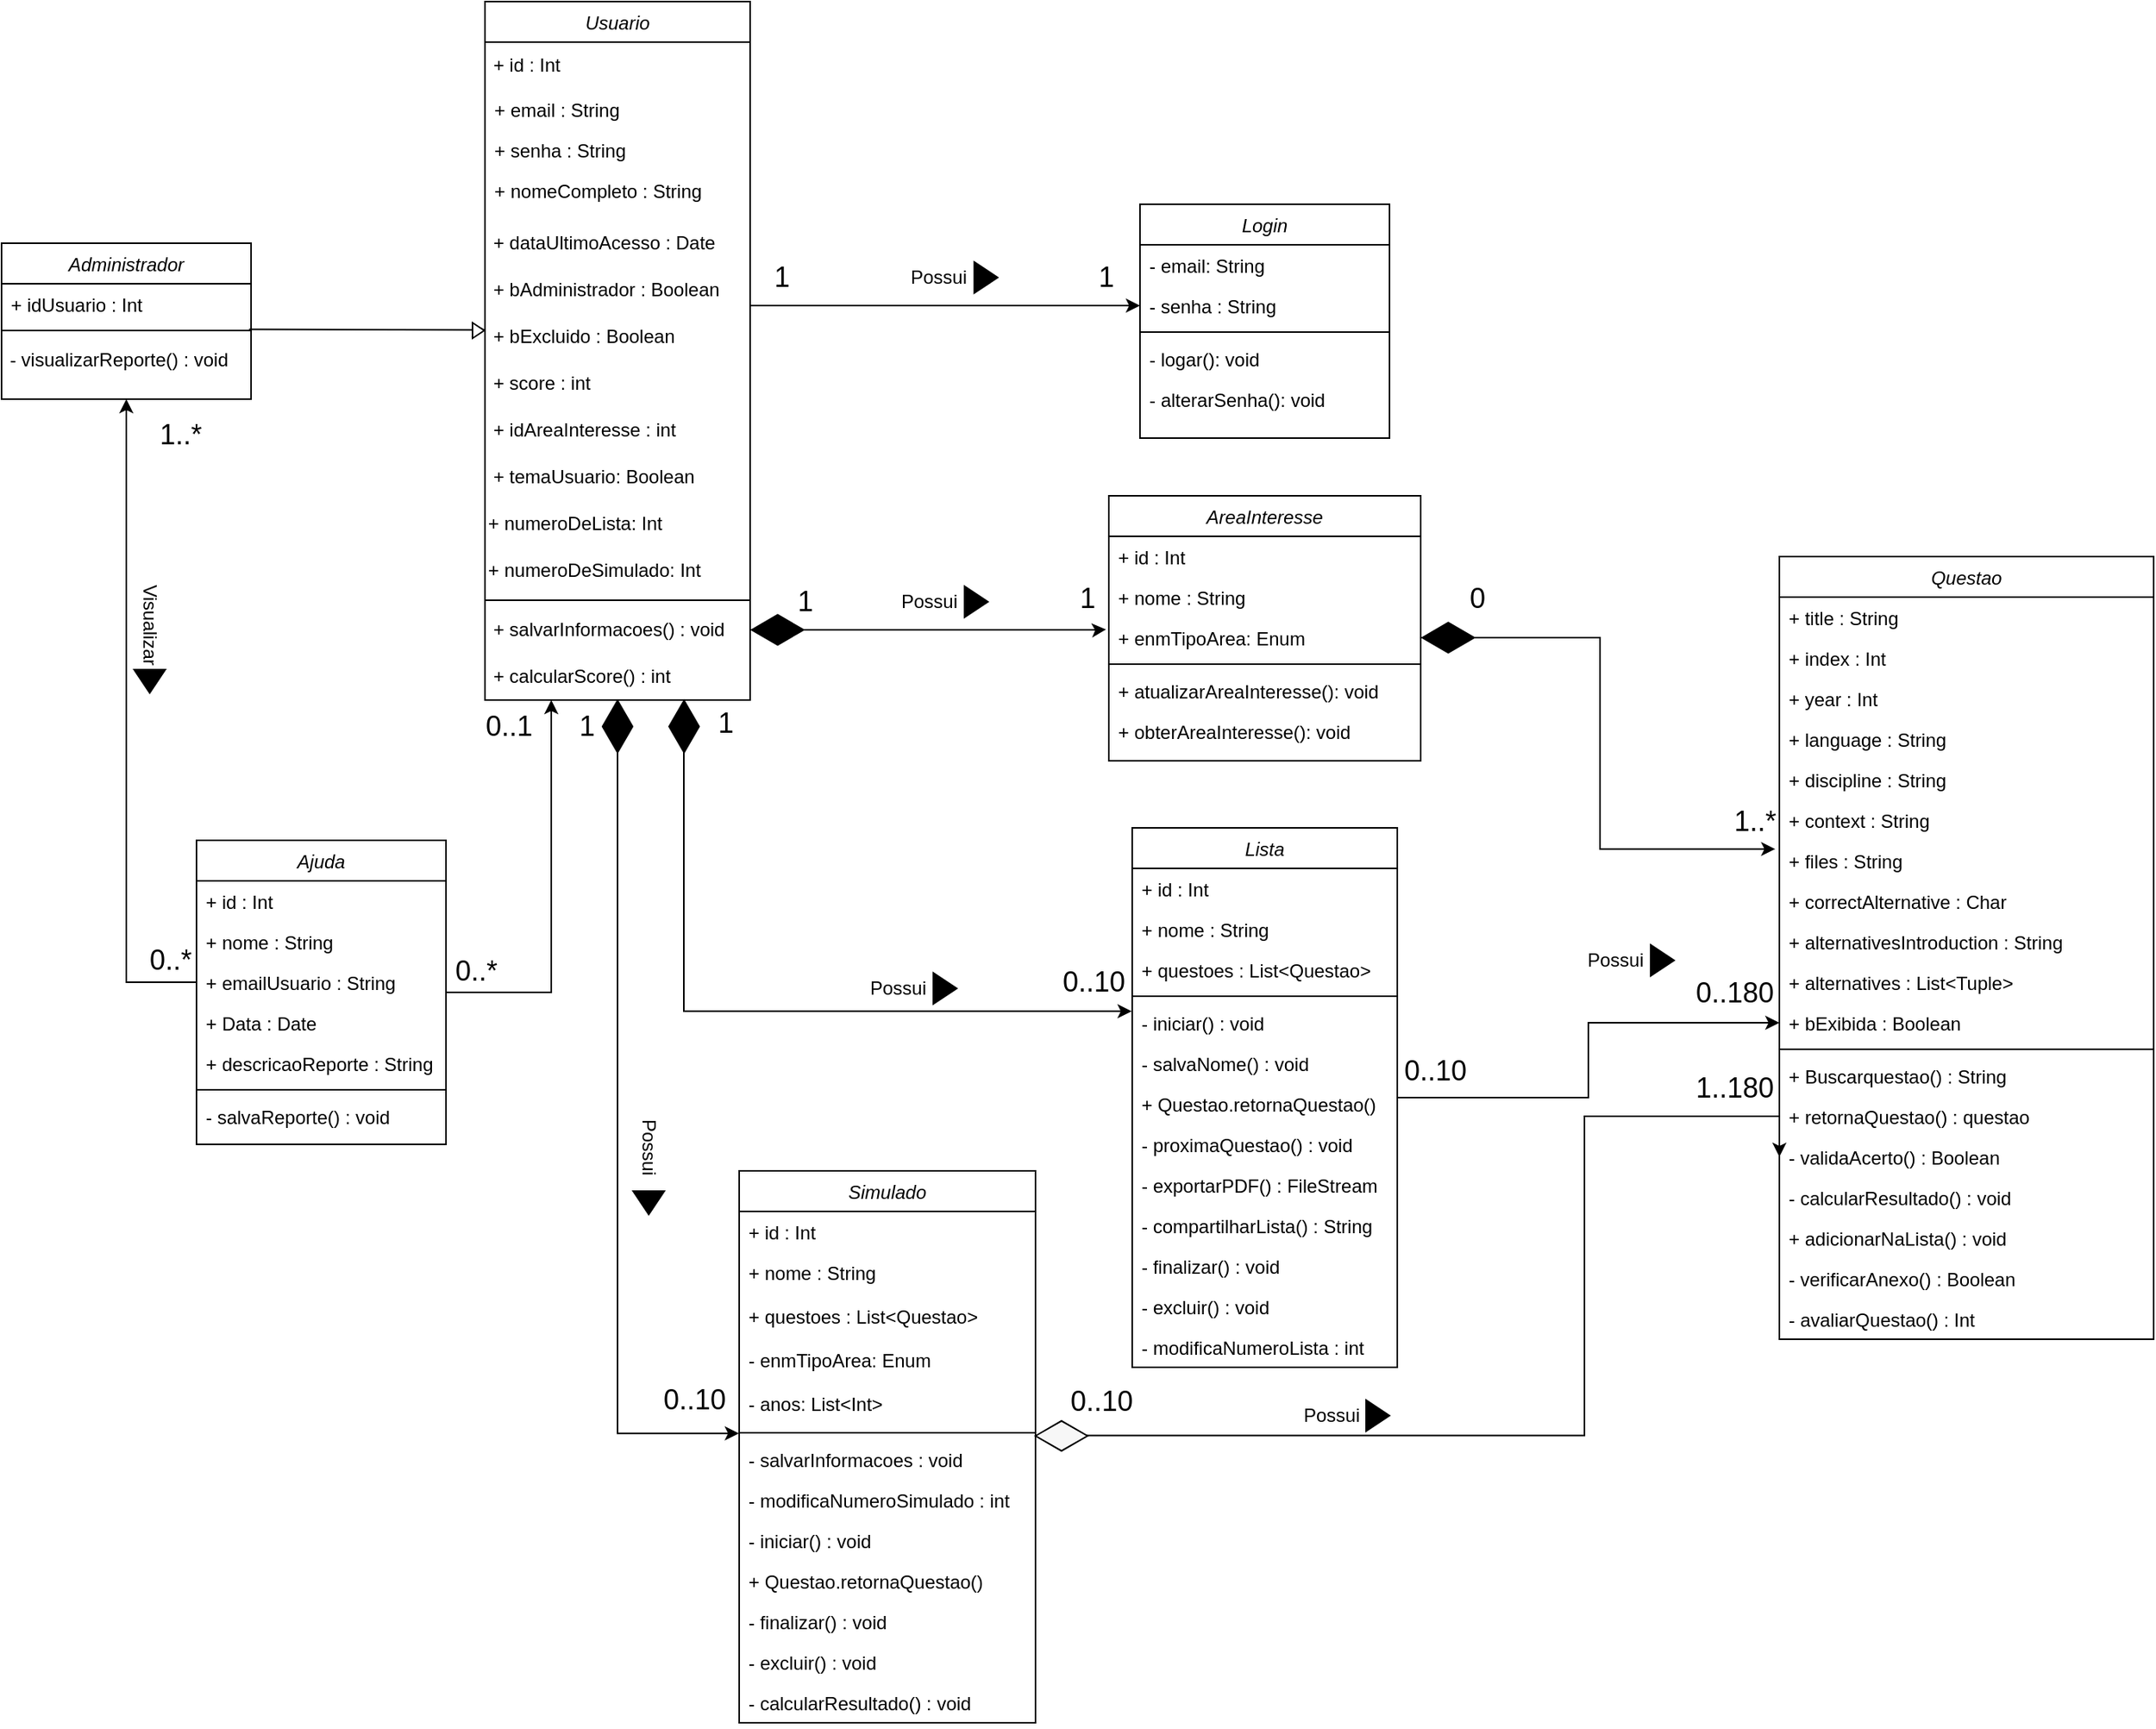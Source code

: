 <mxfile version="26.2.14">
  <diagram id="C5RBs43oDa-KdzZeNtuy" name="Page-1">
    <mxGraphModel dx="2679" dy="444" grid="1" gridSize="10" guides="1" tooltips="1" connect="1" arrows="1" fold="1" page="1" pageScale="1" pageWidth="827" pageHeight="1169" math="0" shadow="0">
      <root>
        <mxCell id="WIyWlLk6GJQsqaUBKTNV-0" />
        <mxCell id="WIyWlLk6GJQsqaUBKTNV-1" parent="WIyWlLk6GJQsqaUBKTNV-0" />
        <mxCell id="c03Vbg7cdXfMLgZm8cjn-12" style="edgeStyle=orthogonalEdgeStyle;rounded=0;orthogonalLoop=1;jettySize=auto;html=1;entryX=0;entryY=0.5;entryDx=0;entryDy=0;" parent="WIyWlLk6GJQsqaUBKTNV-1" source="zkfFHV4jXpPFQw0GAbJ--0" target="qV7Jv20aMx51wb-Dibgy-13" edge="1">
          <mxGeometry relative="1" as="geometry">
            <mxPoint x="-785" y="232" as="targetPoint" />
            <Array as="points">
              <mxPoint x="-925" y="232" />
              <mxPoint x="-925" y="232" />
            </Array>
          </mxGeometry>
        </mxCell>
        <mxCell id="c03Vbg7cdXfMLgZm8cjn-13" value="&lt;font style=&quot;font-size: 18px;&quot;&gt;1&lt;/font&gt;" style="edgeLabel;html=1;align=center;verticalAlign=middle;resizable=0;points=[];" parent="c03Vbg7cdXfMLgZm8cjn-12" connectable="0" vertex="1">
          <mxGeometry x="0.764" y="-3" relative="1" as="geometry">
            <mxPoint x="7" y="-21" as="offset" />
          </mxGeometry>
        </mxCell>
        <mxCell id="zkfFHV4jXpPFQw0GAbJ--0" value="Usuario" style="swimlane;fontStyle=2;align=center;verticalAlign=top;childLayout=stackLayout;horizontal=1;startSize=26;horizontalStack=0;resizeParent=1;resizeLast=0;collapsible=1;marginBottom=0;rounded=0;shadow=0;strokeWidth=1;" parent="WIyWlLk6GJQsqaUBKTNV-1" vertex="1">
          <mxGeometry x="-1155" y="37" width="170" height="448" as="geometry">
            <mxRectangle x="230" y="140" width="160" height="26" as="alternateBounds" />
          </mxGeometry>
        </mxCell>
        <mxCell id="qV7Jv20aMx51wb-Dibgy-1" value="&amp;nbsp;+ id : Int" style="text;html=1;align=left;verticalAlign=middle;whiteSpace=wrap;rounded=0;" parent="zkfFHV4jXpPFQw0GAbJ--0" vertex="1">
          <mxGeometry y="26" width="170" height="30" as="geometry" />
        </mxCell>
        <mxCell id="zkfFHV4jXpPFQw0GAbJ--1" value="+ email : String" style="text;align=left;verticalAlign=top;spacingLeft=4;spacingRight=4;overflow=hidden;rotatable=0;points=[[0,0.5],[1,0.5]];portConstraint=eastwest;" parent="zkfFHV4jXpPFQw0GAbJ--0" vertex="1">
          <mxGeometry y="56" width="170" height="26" as="geometry" />
        </mxCell>
        <mxCell id="zkfFHV4jXpPFQw0GAbJ--2" value="+ senha : String" style="text;align=left;verticalAlign=top;spacingLeft=4;spacingRight=4;overflow=hidden;rotatable=0;points=[[0,0.5],[1,0.5]];portConstraint=eastwest;rounded=0;shadow=0;html=0;" parent="zkfFHV4jXpPFQw0GAbJ--0" vertex="1">
          <mxGeometry y="82" width="170" height="26" as="geometry" />
        </mxCell>
        <mxCell id="zkfFHV4jXpPFQw0GAbJ--3" value="+ nomeCompleto : String" style="text;align=left;verticalAlign=top;spacingLeft=4;spacingRight=4;overflow=hidden;rotatable=0;points=[[0,0.5],[1,0.5]];portConstraint=eastwest;rounded=0;shadow=0;html=0;" parent="zkfFHV4jXpPFQw0GAbJ--0" vertex="1">
          <mxGeometry y="108" width="170" height="32" as="geometry" />
        </mxCell>
        <mxCell id="qV7Jv20aMx51wb-Dibgy-7" value="&amp;nbsp;+ dataUltimoAcesso : Date" style="text;html=1;align=left;verticalAlign=middle;whiteSpace=wrap;rounded=0;" parent="zkfFHV4jXpPFQw0GAbJ--0" vertex="1">
          <mxGeometry y="140" width="170" height="30" as="geometry" />
        </mxCell>
        <mxCell id="qV7Jv20aMx51wb-Dibgy-8" value="&amp;nbsp;+ bAdministrador : Boolean" style="text;html=1;align=left;verticalAlign=middle;whiteSpace=wrap;rounded=0;" parent="zkfFHV4jXpPFQw0GAbJ--0" vertex="1">
          <mxGeometry y="170" width="170" height="30" as="geometry" />
        </mxCell>
        <mxCell id="qV7Jv20aMx51wb-Dibgy-9" value="&amp;nbsp;+ bExcluido : Boolean" style="text;html=1;align=left;verticalAlign=middle;whiteSpace=wrap;rounded=0;" parent="zkfFHV4jXpPFQw0GAbJ--0" vertex="1">
          <mxGeometry y="200" width="170" height="30" as="geometry" />
        </mxCell>
        <mxCell id="nvasFHb4Qg3l4fAu3OuT-20" value="&amp;nbsp;+ score : int" style="text;html=1;align=left;verticalAlign=middle;whiteSpace=wrap;rounded=0;" parent="zkfFHV4jXpPFQw0GAbJ--0" vertex="1">
          <mxGeometry y="230" width="170" height="30" as="geometry" />
        </mxCell>
        <mxCell id="nvasFHb4Qg3l4fAu3OuT-32" value="&amp;nbsp;+ idAreaInteresse : int" style="text;html=1;align=left;verticalAlign=middle;whiteSpace=wrap;rounded=0;" parent="zkfFHV4jXpPFQw0GAbJ--0" vertex="1">
          <mxGeometry y="260" width="170" height="30" as="geometry" />
        </mxCell>
        <mxCell id="c03Vbg7cdXfMLgZm8cjn-0" value="&amp;nbsp;+ temaUsuario: Boolean" style="text;html=1;align=left;verticalAlign=middle;whiteSpace=wrap;rounded=0;" parent="zkfFHV4jXpPFQw0GAbJ--0" vertex="1">
          <mxGeometry y="290" width="170" height="30" as="geometry" />
        </mxCell>
        <mxCell id="c03Vbg7cdXfMLgZm8cjn-41" value="+ numeroDeLista: Int" style="text;html=1;align=left;verticalAlign=middle;whiteSpace=wrap;rounded=0;" parent="zkfFHV4jXpPFQw0GAbJ--0" vertex="1">
          <mxGeometry y="320" width="170" height="30" as="geometry" />
        </mxCell>
        <mxCell id="c03Vbg7cdXfMLgZm8cjn-42" value="+ numeroDeSimulado: Int" style="text;html=1;align=left;verticalAlign=middle;whiteSpace=wrap;rounded=0;" parent="zkfFHV4jXpPFQw0GAbJ--0" vertex="1">
          <mxGeometry y="350" width="170" height="30" as="geometry" />
        </mxCell>
        <mxCell id="zkfFHV4jXpPFQw0GAbJ--4" value="" style="line;html=1;strokeWidth=1;align=left;verticalAlign=middle;spacingTop=-1;spacingLeft=3;spacingRight=3;rotatable=0;labelPosition=right;points=[];portConstraint=eastwest;" parent="zkfFHV4jXpPFQw0GAbJ--0" vertex="1">
          <mxGeometry y="380" width="170" height="8" as="geometry" />
        </mxCell>
        <mxCell id="c03Vbg7cdXfMLgZm8cjn-8" value="&amp;nbsp;+ salvarInformacoes() : void" style="text;strokeColor=none;align=left;fillColor=none;html=1;verticalAlign=middle;whiteSpace=wrap;rounded=0;" parent="zkfFHV4jXpPFQw0GAbJ--0" vertex="1">
          <mxGeometry y="388" width="170" height="30" as="geometry" />
        </mxCell>
        <mxCell id="nvasFHb4Qg3l4fAu3OuT-42" value="&amp;nbsp;+ calcularScore() : int" style="text;strokeColor=none;align=left;fillColor=none;html=1;verticalAlign=middle;whiteSpace=wrap;rounded=0;" parent="zkfFHV4jXpPFQw0GAbJ--0" vertex="1">
          <mxGeometry y="418" width="170" height="30" as="geometry" />
        </mxCell>
        <mxCell id="qV7Jv20aMx51wb-Dibgy-11" value="Login" style="swimlane;fontStyle=2;align=center;verticalAlign=top;childLayout=stackLayout;horizontal=1;startSize=26;horizontalStack=0;resizeParent=1;resizeLast=0;collapsible=1;marginBottom=0;rounded=0;shadow=0;strokeWidth=1;" parent="WIyWlLk6GJQsqaUBKTNV-1" vertex="1">
          <mxGeometry x="-735" y="167" width="160" height="150" as="geometry">
            <mxRectangle x="230" y="140" width="160" height="26" as="alternateBounds" />
          </mxGeometry>
        </mxCell>
        <mxCell id="qV7Jv20aMx51wb-Dibgy-12" value="- email: String" style="text;align=left;verticalAlign=top;spacingLeft=4;spacingRight=4;overflow=hidden;rotatable=0;points=[[0,0.5],[1,0.5]];portConstraint=eastwest;" parent="qV7Jv20aMx51wb-Dibgy-11" vertex="1">
          <mxGeometry y="26" width="160" height="26" as="geometry" />
        </mxCell>
        <mxCell id="qV7Jv20aMx51wb-Dibgy-13" value="- senha : String" style="text;align=left;verticalAlign=top;spacingLeft=4;spacingRight=4;overflow=hidden;rotatable=0;points=[[0,0.5],[1,0.5]];portConstraint=eastwest;rounded=0;shadow=0;html=0;" parent="qV7Jv20aMx51wb-Dibgy-11" vertex="1">
          <mxGeometry y="52" width="160" height="26" as="geometry" />
        </mxCell>
        <mxCell id="qV7Jv20aMx51wb-Dibgy-24" value="" style="line;html=1;strokeWidth=1;align=left;verticalAlign=middle;spacingTop=-1;spacingLeft=3;spacingRight=3;rotatable=0;labelPosition=right;points=[];portConstraint=eastwest;" parent="qV7Jv20aMx51wb-Dibgy-11" vertex="1">
          <mxGeometry y="78" width="160" height="8" as="geometry" />
        </mxCell>
        <mxCell id="qV7Jv20aMx51wb-Dibgy-25" value="- logar(): void" style="text;align=left;verticalAlign=top;spacingLeft=4;spacingRight=4;overflow=hidden;rotatable=0;points=[[0,0.5],[1,0.5]];portConstraint=eastwest;" parent="qV7Jv20aMx51wb-Dibgy-11" vertex="1">
          <mxGeometry y="86" width="160" height="26" as="geometry" />
        </mxCell>
        <mxCell id="qV7Jv20aMx51wb-Dibgy-36" value="- alterarSenha(): void" style="text;align=left;verticalAlign=top;spacingLeft=4;spacingRight=4;overflow=hidden;rotatable=0;points=[[0,0.5],[1,0.5]];portConstraint=eastwest;" parent="qV7Jv20aMx51wb-Dibgy-11" vertex="1">
          <mxGeometry y="112" width="160" height="26" as="geometry" />
        </mxCell>
        <mxCell id="qV7Jv20aMx51wb-Dibgy-28" value="Administrador" style="swimlane;fontStyle=2;align=center;verticalAlign=top;childLayout=stackLayout;horizontal=1;startSize=26;horizontalStack=0;resizeParent=1;resizeLast=0;collapsible=1;marginBottom=0;rounded=0;shadow=0;strokeWidth=1;" parent="WIyWlLk6GJQsqaUBKTNV-1" vertex="1">
          <mxGeometry x="-1465" y="192" width="160" height="100" as="geometry">
            <mxRectangle x="230" y="140" width="160" height="26" as="alternateBounds" />
          </mxGeometry>
        </mxCell>
        <mxCell id="qV7Jv20aMx51wb-Dibgy-29" value="+ idUsuario : Int" style="text;align=left;verticalAlign=top;spacingLeft=4;spacingRight=4;overflow=hidden;rotatable=0;points=[[0,0.5],[1,0.5]];portConstraint=eastwest;" parent="qV7Jv20aMx51wb-Dibgy-28" vertex="1">
          <mxGeometry y="26" width="160" height="26" as="geometry" />
        </mxCell>
        <mxCell id="qV7Jv20aMx51wb-Dibgy-32" value="" style="line;html=1;strokeWidth=1;align=left;verticalAlign=middle;spacingTop=-1;spacingLeft=3;spacingRight=3;rotatable=0;labelPosition=right;points=[];portConstraint=eastwest;" parent="qV7Jv20aMx51wb-Dibgy-28" vertex="1">
          <mxGeometry y="52" width="160" height="8" as="geometry" />
        </mxCell>
        <mxCell id="qV7Jv20aMx51wb-Dibgy-34" value="&lt;span style=&quot;text-wrap-mode: nowrap;&quot;&gt;&amp;nbsp;- visualizarReporte() : void&lt;/span&gt;" style="text;html=1;align=left;verticalAlign=middle;whiteSpace=wrap;rounded=0;" parent="qV7Jv20aMx51wb-Dibgy-28" vertex="1">
          <mxGeometry y="60" width="160" height="30" as="geometry" />
        </mxCell>
        <mxCell id="c03Vbg7cdXfMLgZm8cjn-57" style="edgeStyle=orthogonalEdgeStyle;rounded=0;orthogonalLoop=1;jettySize=auto;html=1;entryX=0;entryY=0.5;entryDx=0;entryDy=0;" parent="WIyWlLk6GJQsqaUBKTNV-1" source="qV7Jv20aMx51wb-Dibgy-37" target="nvasFHb4Qg3l4fAu3OuT-40" edge="1">
          <mxGeometry relative="1" as="geometry" />
        </mxCell>
        <mxCell id="c03Vbg7cdXfMLgZm8cjn-58" value="&lt;font style=&quot;font-size: 18px;&quot;&gt;0..10&lt;/font&gt;" style="edgeLabel;html=1;align=center;verticalAlign=middle;resizable=0;points=[];" parent="c03Vbg7cdXfMLgZm8cjn-57" connectable="0" vertex="1">
          <mxGeometry x="-0.905" y="-2" relative="1" as="geometry">
            <mxPoint x="10" y="-19" as="offset" />
          </mxGeometry>
        </mxCell>
        <mxCell id="c03Vbg7cdXfMLgZm8cjn-59" value="&lt;font style=&quot;font-size: 18px;&quot;&gt;0..180&lt;/font&gt;" style="edgeLabel;html=1;align=center;verticalAlign=middle;resizable=0;points=[];" parent="c03Vbg7cdXfMLgZm8cjn-57" connectable="0" vertex="1">
          <mxGeometry x="0.882" y="2" relative="1" as="geometry">
            <mxPoint x="-12" y="-17" as="offset" />
          </mxGeometry>
        </mxCell>
        <mxCell id="qV7Jv20aMx51wb-Dibgy-37" value="Lista" style="swimlane;fontStyle=2;align=center;verticalAlign=top;childLayout=stackLayout;horizontal=1;startSize=26;horizontalStack=0;resizeParent=1;resizeLast=0;collapsible=1;marginBottom=0;rounded=0;shadow=0;strokeWidth=1;" parent="WIyWlLk6GJQsqaUBKTNV-1" vertex="1">
          <mxGeometry x="-740" y="567" width="170" height="346" as="geometry">
            <mxRectangle x="230" y="140" width="160" height="26" as="alternateBounds" />
          </mxGeometry>
        </mxCell>
        <mxCell id="c03Vbg7cdXfMLgZm8cjn-5" value="+ id : Int" style="text;align=left;verticalAlign=top;spacingLeft=4;spacingRight=4;overflow=hidden;rotatable=0;points=[[0,0.5],[1,0.5]];portConstraint=eastwest;" parent="qV7Jv20aMx51wb-Dibgy-37" vertex="1">
          <mxGeometry y="26" width="170" height="26" as="geometry" />
        </mxCell>
        <mxCell id="qV7Jv20aMx51wb-Dibgy-39" value="+ nome : String" style="text;align=left;verticalAlign=top;spacingLeft=4;spacingRight=4;overflow=hidden;rotatable=0;points=[[0,0.5],[1,0.5]];portConstraint=eastwest;rounded=0;shadow=0;html=0;" parent="qV7Jv20aMx51wb-Dibgy-37" vertex="1">
          <mxGeometry y="52" width="170" height="26" as="geometry" />
        </mxCell>
        <mxCell id="nvasFHb4Qg3l4fAu3OuT-1" value="+ questoes : List&lt;Questao&gt;" style="text;align=left;verticalAlign=top;spacingLeft=4;spacingRight=4;overflow=hidden;rotatable=0;points=[[0,0.5],[1,0.5]];portConstraint=eastwest;rounded=0;shadow=0;html=0;" parent="qV7Jv20aMx51wb-Dibgy-37" vertex="1">
          <mxGeometry y="78" width="170" height="26" as="geometry" />
        </mxCell>
        <mxCell id="qV7Jv20aMx51wb-Dibgy-45" value="" style="line;html=1;strokeWidth=1;align=left;verticalAlign=middle;spacingTop=-1;spacingLeft=3;spacingRight=3;rotatable=0;labelPosition=right;points=[];portConstraint=eastwest;" parent="qV7Jv20aMx51wb-Dibgy-37" vertex="1">
          <mxGeometry y="104" width="170" height="8" as="geometry" />
        </mxCell>
        <mxCell id="qV7Jv20aMx51wb-Dibgy-61" value="- iniciar() : void" style="text;align=left;verticalAlign=top;spacingLeft=4;spacingRight=4;overflow=hidden;rotatable=0;points=[[0,0.5],[1,0.5]];portConstraint=eastwest;" parent="qV7Jv20aMx51wb-Dibgy-37" vertex="1">
          <mxGeometry y="112" width="170" height="26" as="geometry" />
        </mxCell>
        <mxCell id="c03Vbg7cdXfMLgZm8cjn-56" value="- salvaNome() : void" style="text;align=left;verticalAlign=top;spacingLeft=4;spacingRight=4;overflow=hidden;rotatable=0;points=[[0,0.5],[1,0.5]];portConstraint=eastwest;" parent="qV7Jv20aMx51wb-Dibgy-37" vertex="1">
          <mxGeometry y="138" width="170" height="26" as="geometry" />
        </mxCell>
        <mxCell id="nvasFHb4Qg3l4fAu3OuT-2" value="+ Questao.retornaQuestao()" style="text;align=left;verticalAlign=top;spacingLeft=4;spacingRight=4;overflow=hidden;rotatable=0;points=[[0,0.5],[1,0.5]];portConstraint=eastwest;" parent="qV7Jv20aMx51wb-Dibgy-37" vertex="1">
          <mxGeometry y="164" width="170" height="26" as="geometry" />
        </mxCell>
        <mxCell id="qV7Jv20aMx51wb-Dibgy-46" value="- proximaQuestao() : void" style="text;align=left;verticalAlign=top;spacingLeft=4;spacingRight=4;overflow=hidden;rotatable=0;points=[[0,0.5],[1,0.5]];portConstraint=eastwest;" parent="qV7Jv20aMx51wb-Dibgy-37" vertex="1">
          <mxGeometry y="190" width="170" height="26" as="geometry" />
        </mxCell>
        <mxCell id="qV7Jv20aMx51wb-Dibgy-47" value="- exportarPDF() : FileStream" style="text;align=left;verticalAlign=top;spacingLeft=4;spacingRight=4;overflow=hidden;rotatable=0;points=[[0,0.5],[1,0.5]];portConstraint=eastwest;" parent="qV7Jv20aMx51wb-Dibgy-37" vertex="1">
          <mxGeometry y="216" width="170" height="26" as="geometry" />
        </mxCell>
        <mxCell id="c03Vbg7cdXfMLgZm8cjn-1" value="- compartilharLista() : String" style="text;align=left;verticalAlign=top;spacingLeft=4;spacingRight=4;overflow=hidden;rotatable=0;points=[[0,0.5],[1,0.5]];portConstraint=eastwest;" parent="qV7Jv20aMx51wb-Dibgy-37" vertex="1">
          <mxGeometry y="242" width="170" height="26" as="geometry" />
        </mxCell>
        <mxCell id="qV7Jv20aMx51wb-Dibgy-62" value="- finalizar() : void" style="text;align=left;verticalAlign=top;spacingLeft=4;spacingRight=4;overflow=hidden;rotatable=0;points=[[0,0.5],[1,0.5]];portConstraint=eastwest;" parent="qV7Jv20aMx51wb-Dibgy-37" vertex="1">
          <mxGeometry y="268" width="170" height="26" as="geometry" />
        </mxCell>
        <mxCell id="Lo7v7ZP2rtgedo4GOy0i-36" value="- excluir() : void" style="text;align=left;verticalAlign=top;spacingLeft=4;spacingRight=4;overflow=hidden;rotatable=0;points=[[0,0.5],[1,0.5]];portConstraint=eastwest;" vertex="1" parent="qV7Jv20aMx51wb-Dibgy-37">
          <mxGeometry y="294" width="170" height="26" as="geometry" />
        </mxCell>
        <mxCell id="c03Vbg7cdXfMLgZm8cjn-51" value="- modificaNumeroLista : int" style="text;align=left;verticalAlign=top;spacingLeft=4;spacingRight=4;overflow=hidden;rotatable=0;points=[[0,0.5],[1,0.5]];portConstraint=eastwest;" parent="qV7Jv20aMx51wb-Dibgy-37" vertex="1">
          <mxGeometry y="320" width="170" height="26" as="geometry" />
        </mxCell>
        <mxCell id="c03Vbg7cdXfMLgZm8cjn-65" style="edgeStyle=orthogonalEdgeStyle;rounded=0;orthogonalLoop=1;jettySize=auto;html=1;exitX=0.5;exitY=1;exitDx=0;exitDy=0;entryX=-0.001;entryY=1.157;entryDx=0;entryDy=0;entryPerimeter=0;" parent="WIyWlLk6GJQsqaUBKTNV-1" source="nvasFHb4Qg3l4fAu3OuT-42" target="c03Vbg7cdXfMLgZm8cjn-61" edge="1">
          <mxGeometry relative="1" as="geometry">
            <mxPoint x="-1030" y="720" as="targetPoint" />
          </mxGeometry>
        </mxCell>
        <mxCell id="c03Vbg7cdXfMLgZm8cjn-71" style="edgeStyle=orthogonalEdgeStyle;rounded=0;orthogonalLoop=1;jettySize=auto;html=1;exitX=0.999;exitY=-0.085;exitDx=0;exitDy=0;exitPerimeter=0;entryX=0;entryY=0.5;entryDx=0;entryDy=0;" parent="WIyWlLk6GJQsqaUBKTNV-1" source="c03Vbg7cdXfMLgZm8cjn-62" target="qV7Jv20aMx51wb-Dibgy-60" edge="1">
          <mxGeometry relative="1" as="geometry">
            <Array as="points">
              <mxPoint x="-450" y="957" />
              <mxPoint x="-450" y="752" />
            </Array>
            <mxPoint x="-350" y="1000" as="sourcePoint" />
            <mxPoint x="-490" y="790" as="targetPoint" />
          </mxGeometry>
        </mxCell>
        <mxCell id="qV7Jv20aMx51wb-Dibgy-48" value="Simulado" style="swimlane;fontStyle=2;align=center;verticalAlign=top;childLayout=stackLayout;horizontal=1;startSize=26;horizontalStack=0;resizeParent=1;resizeLast=0;collapsible=1;marginBottom=0;rounded=0;shadow=0;strokeWidth=1;" parent="WIyWlLk6GJQsqaUBKTNV-1" vertex="1">
          <mxGeometry x="-992" y="787" width="190" height="354" as="geometry">
            <mxRectangle x="230" y="140" width="160" height="26" as="alternateBounds" />
          </mxGeometry>
        </mxCell>
        <mxCell id="qV7Jv20aMx51wb-Dibgy-49" value="+ id : Int" style="text;align=left;verticalAlign=top;spacingLeft=4;spacingRight=4;overflow=hidden;rotatable=0;points=[[0,0.5],[1,0.5]];portConstraint=eastwest;" parent="qV7Jv20aMx51wb-Dibgy-48" vertex="1">
          <mxGeometry y="26" width="190" height="26" as="geometry" />
        </mxCell>
        <mxCell id="qV7Jv20aMx51wb-Dibgy-50" value="+ nome : String" style="text;align=left;verticalAlign=top;spacingLeft=4;spacingRight=4;overflow=hidden;rotatable=0;points=[[0,0.5],[1,0.5]];portConstraint=eastwest;rounded=0;shadow=0;html=0;" parent="qV7Jv20aMx51wb-Dibgy-48" vertex="1">
          <mxGeometry y="52" width="190" height="28" as="geometry" />
        </mxCell>
        <mxCell id="nvasFHb4Qg3l4fAu3OuT-0" value="+ questoes : List&lt;Questao&gt;" style="text;align=left;verticalAlign=top;spacingLeft=4;spacingRight=4;overflow=hidden;rotatable=0;points=[[0,0.5],[1,0.5]];portConstraint=eastwest;rounded=0;shadow=0;html=0;" parent="qV7Jv20aMx51wb-Dibgy-48" vertex="1">
          <mxGeometry y="80" width="190" height="28" as="geometry" />
        </mxCell>
        <mxCell id="c03Vbg7cdXfMLgZm8cjn-60" value="- enmTipoArea: Enum" style="text;align=left;verticalAlign=top;spacingLeft=4;spacingRight=4;overflow=hidden;rotatable=0;points=[[0,0.5],[1,0.5]];portConstraint=eastwest;rounded=0;shadow=0;html=0;" parent="qV7Jv20aMx51wb-Dibgy-48" vertex="1">
          <mxGeometry y="108" width="190" height="28" as="geometry" />
        </mxCell>
        <mxCell id="c03Vbg7cdXfMLgZm8cjn-61" value="- anos: List&lt;Int&gt;" style="text;align=left;verticalAlign=top;spacingLeft=4;spacingRight=4;overflow=hidden;rotatable=0;points=[[0,0.5],[1,0.5]];portConstraint=eastwest;rounded=0;shadow=0;html=0;" parent="qV7Jv20aMx51wb-Dibgy-48" vertex="1">
          <mxGeometry y="136" width="190" height="28" as="geometry" />
        </mxCell>
        <mxCell id="qV7Jv20aMx51wb-Dibgy-51" value="" style="line;html=1;strokeWidth=1;align=left;verticalAlign=middle;spacingTop=-1;spacingLeft=3;spacingRight=3;rotatable=0;labelPosition=right;points=[];portConstraint=eastwest;" parent="qV7Jv20aMx51wb-Dibgy-48" vertex="1">
          <mxGeometry y="164" width="190" height="8" as="geometry" />
        </mxCell>
        <mxCell id="c03Vbg7cdXfMLgZm8cjn-62" value="- salvarInformacoes : void" style="text;align=left;verticalAlign=top;spacingLeft=4;spacingRight=4;overflow=hidden;rotatable=0;points=[[0,0.5],[1,0.5]];portConstraint=eastwest;" parent="qV7Jv20aMx51wb-Dibgy-48" vertex="1">
          <mxGeometry y="172" width="190" height="26" as="geometry" />
        </mxCell>
        <mxCell id="c03Vbg7cdXfMLgZm8cjn-52" value="- modificaNumeroSimulado : int" style="text;align=left;verticalAlign=top;spacingLeft=4;spacingRight=4;overflow=hidden;rotatable=0;points=[[0,0.5],[1,0.5]];portConstraint=eastwest;" parent="qV7Jv20aMx51wb-Dibgy-48" vertex="1">
          <mxGeometry y="198" width="190" height="26" as="geometry" />
        </mxCell>
        <mxCell id="qV7Jv20aMx51wb-Dibgy-53" value="- iniciar() : void" style="text;align=left;verticalAlign=top;spacingLeft=4;spacingRight=4;overflow=hidden;rotatable=0;points=[[0,0.5],[1,0.5]];portConstraint=eastwest;" parent="qV7Jv20aMx51wb-Dibgy-48" vertex="1">
          <mxGeometry y="224" width="190" height="26" as="geometry" />
        </mxCell>
        <mxCell id="qV7Jv20aMx51wb-Dibgy-52" value="+ Questao.retornaQuestao()" style="text;align=left;verticalAlign=top;spacingLeft=4;spacingRight=4;overflow=hidden;rotatable=0;points=[[0,0.5],[1,0.5]];portConstraint=eastwest;" parent="qV7Jv20aMx51wb-Dibgy-48" vertex="1">
          <mxGeometry y="250" width="190" height="26" as="geometry" />
        </mxCell>
        <mxCell id="qV7Jv20aMx51wb-Dibgy-54" value="- finalizar() : void" style="text;align=left;verticalAlign=top;spacingLeft=4;spacingRight=4;overflow=hidden;rotatable=0;points=[[0,0.5],[1,0.5]];portConstraint=eastwest;" parent="qV7Jv20aMx51wb-Dibgy-48" vertex="1">
          <mxGeometry y="276" width="190" height="26" as="geometry" />
        </mxCell>
        <mxCell id="Lo7v7ZP2rtgedo4GOy0i-37" value="- excluir() : void" style="text;align=left;verticalAlign=top;spacingLeft=4;spacingRight=4;overflow=hidden;rotatable=0;points=[[0,0.5],[1,0.5]];portConstraint=eastwest;" vertex="1" parent="qV7Jv20aMx51wb-Dibgy-48">
          <mxGeometry y="302" width="190" height="26" as="geometry" />
        </mxCell>
        <mxCell id="qV7Jv20aMx51wb-Dibgy-55" value="- calcularResultado() : void" style="text;align=left;verticalAlign=top;spacingLeft=4;spacingRight=4;overflow=hidden;rotatable=0;points=[[0,0.5],[1,0.5]];portConstraint=eastwest;" parent="qV7Jv20aMx51wb-Dibgy-48" vertex="1">
          <mxGeometry y="328" width="190" height="26" as="geometry" />
        </mxCell>
        <mxCell id="qV7Jv20aMx51wb-Dibgy-56" value="Questao" style="swimlane;fontStyle=2;align=center;verticalAlign=top;childLayout=stackLayout;horizontal=1;startSize=26;horizontalStack=0;resizeParent=1;resizeLast=0;collapsible=1;marginBottom=0;rounded=0;shadow=0;strokeWidth=1;" parent="WIyWlLk6GJQsqaUBKTNV-1" vertex="1">
          <mxGeometry x="-325" y="393" width="240" height="502" as="geometry">
            <mxRectangle x="230" y="140" width="160" height="26" as="alternateBounds" />
          </mxGeometry>
        </mxCell>
        <mxCell id="qV7Jv20aMx51wb-Dibgy-57" value="+ title : String" style="text;align=left;verticalAlign=top;spacingLeft=4;spacingRight=4;overflow=hidden;rotatable=0;points=[[0,0.5],[1,0.5]];portConstraint=eastwest;" parent="qV7Jv20aMx51wb-Dibgy-56" vertex="1">
          <mxGeometry y="26" width="240" height="26" as="geometry" />
        </mxCell>
        <mxCell id="qV7Jv20aMx51wb-Dibgy-58" value="+ index : Int" style="text;align=left;verticalAlign=top;spacingLeft=4;spacingRight=4;overflow=hidden;rotatable=0;points=[[0,0.5],[1,0.5]];portConstraint=eastwest;rounded=0;shadow=0;html=0;" parent="qV7Jv20aMx51wb-Dibgy-56" vertex="1">
          <mxGeometry y="52" width="240" height="26" as="geometry" />
        </mxCell>
        <mxCell id="qV7Jv20aMx51wb-Dibgy-64" value="+ year : Int" style="text;align=left;verticalAlign=top;spacingLeft=4;spacingRight=4;overflow=hidden;rotatable=0;points=[[0,0.5],[1,0.5]];portConstraint=eastwest;rounded=0;shadow=0;html=0;" parent="qV7Jv20aMx51wb-Dibgy-56" vertex="1">
          <mxGeometry y="78" width="240" height="26" as="geometry" />
        </mxCell>
        <mxCell id="qV7Jv20aMx51wb-Dibgy-65" value="+ language : String" style="text;align=left;verticalAlign=top;spacingLeft=4;spacingRight=4;overflow=hidden;rotatable=0;points=[[0,0.5],[1,0.5]];portConstraint=eastwest;rounded=0;shadow=0;html=0;" parent="qV7Jv20aMx51wb-Dibgy-56" vertex="1">
          <mxGeometry y="104" width="240" height="26" as="geometry" />
        </mxCell>
        <mxCell id="qV7Jv20aMx51wb-Dibgy-66" value="+ discipline : String" style="text;align=left;verticalAlign=top;spacingLeft=4;spacingRight=4;overflow=hidden;rotatable=0;points=[[0,0.5],[1,0.5]];portConstraint=eastwest;rounded=0;shadow=0;html=0;" parent="qV7Jv20aMx51wb-Dibgy-56" vertex="1">
          <mxGeometry y="130" width="240" height="26" as="geometry" />
        </mxCell>
        <mxCell id="nvasFHb4Qg3l4fAu3OuT-37" value="+ context : String" style="text;align=left;verticalAlign=top;spacingLeft=4;spacingRight=4;overflow=hidden;rotatable=0;points=[[0,0.5],[1,0.5]];portConstraint=eastwest;rounded=0;shadow=0;html=0;" parent="qV7Jv20aMx51wb-Dibgy-56" vertex="1">
          <mxGeometry y="156" width="240" height="26" as="geometry" />
        </mxCell>
        <mxCell id="nvasFHb4Qg3l4fAu3OuT-38" value="+ files : String" style="text;align=left;verticalAlign=top;spacingLeft=4;spacingRight=4;overflow=hidden;rotatable=0;points=[[0,0.5],[1,0.5]];portConstraint=eastwest;rounded=0;shadow=0;html=0;" parent="qV7Jv20aMx51wb-Dibgy-56" vertex="1">
          <mxGeometry y="182" width="240" height="26" as="geometry" />
        </mxCell>
        <mxCell id="c03Vbg7cdXfMLgZm8cjn-9" value="+ correctAlternative : Char" style="text;align=left;verticalAlign=top;spacingLeft=4;spacingRight=4;overflow=hidden;rotatable=0;points=[[0,0.5],[1,0.5]];portConstraint=eastwest;rounded=0;shadow=0;html=0;" parent="qV7Jv20aMx51wb-Dibgy-56" vertex="1">
          <mxGeometry y="208" width="240" height="26" as="geometry" />
        </mxCell>
        <mxCell id="c03Vbg7cdXfMLgZm8cjn-10" value="+ alternativesIntroduction : String" style="text;align=left;verticalAlign=top;spacingLeft=4;spacingRight=4;overflow=hidden;rotatable=0;points=[[0,0.5],[1,0.5]];portConstraint=eastwest;rounded=0;shadow=0;html=0;" parent="qV7Jv20aMx51wb-Dibgy-56" vertex="1">
          <mxGeometry y="234" width="240" height="26" as="geometry" />
        </mxCell>
        <mxCell id="Lo7v7ZP2rtgedo4GOy0i-38" value="+ alternatives : List&lt;Tuple&gt;" style="text;align=left;verticalAlign=top;spacingLeft=4;spacingRight=4;overflow=hidden;rotatable=0;points=[[0,0.5],[1,0.5]];portConstraint=eastwest;rounded=0;shadow=0;html=0;" vertex="1" parent="qV7Jv20aMx51wb-Dibgy-56">
          <mxGeometry y="260" width="240" height="26" as="geometry" />
        </mxCell>
        <mxCell id="nvasFHb4Qg3l4fAu3OuT-40" value="+ bExibida : Boolean" style="text;align=left;verticalAlign=top;spacingLeft=4;spacingRight=4;overflow=hidden;rotatable=0;points=[[0,0.5],[1,0.5]];portConstraint=eastwest;rounded=0;shadow=0;html=0;" parent="qV7Jv20aMx51wb-Dibgy-56" vertex="1">
          <mxGeometry y="286" width="240" height="26" as="geometry" />
        </mxCell>
        <mxCell id="qV7Jv20aMx51wb-Dibgy-59" value="" style="line;html=1;strokeWidth=1;align=left;verticalAlign=middle;spacingTop=-1;spacingLeft=3;spacingRight=3;rotatable=0;labelPosition=right;points=[];portConstraint=eastwest;" parent="qV7Jv20aMx51wb-Dibgy-56" vertex="1">
          <mxGeometry y="312" width="240" height="8" as="geometry" />
        </mxCell>
        <mxCell id="nvasFHb4Qg3l4fAu3OuT-39" value="+ Buscarquestao() : String" style="text;align=left;verticalAlign=top;spacingLeft=4;spacingRight=4;overflow=hidden;rotatable=0;points=[[0,0.5],[1,0.5]];portConstraint=eastwest;" parent="qV7Jv20aMx51wb-Dibgy-56" vertex="1">
          <mxGeometry y="320" width="240" height="26" as="geometry" />
        </mxCell>
        <mxCell id="nvasFHb4Qg3l4fAu3OuT-4" value="+ retornaQuestao() : questao" style="text;align=left;verticalAlign=top;spacingLeft=4;spacingRight=4;overflow=hidden;rotatable=0;points=[[0,0.5],[1,0.5]];portConstraint=eastwest;" parent="qV7Jv20aMx51wb-Dibgy-56" vertex="1">
          <mxGeometry y="346" width="240" height="26" as="geometry" />
        </mxCell>
        <mxCell id="qV7Jv20aMx51wb-Dibgy-60" value="- validaAcerto() : Boolean" style="text;align=left;verticalAlign=top;spacingLeft=4;spacingRight=4;overflow=hidden;rotatable=0;points=[[0,0.5],[1,0.5]];portConstraint=eastwest;" parent="qV7Jv20aMx51wb-Dibgy-56" vertex="1">
          <mxGeometry y="372" width="240" height="26" as="geometry" />
        </mxCell>
        <mxCell id="qV7Jv20aMx51wb-Dibgy-63" value="- calcularResultado() : void" style="text;align=left;verticalAlign=top;spacingLeft=4;spacingRight=4;overflow=hidden;rotatable=0;points=[[0,0.5],[1,0.5]];portConstraint=eastwest;" parent="qV7Jv20aMx51wb-Dibgy-56" vertex="1">
          <mxGeometry y="398" width="240" height="26" as="geometry" />
        </mxCell>
        <mxCell id="nvasFHb4Qg3l4fAu3OuT-5" value="+ adicionarNaLista() : void" style="text;align=left;verticalAlign=top;spacingLeft=4;spacingRight=4;overflow=hidden;rotatable=0;points=[[0,0.5],[1,0.5]];portConstraint=eastwest;" parent="qV7Jv20aMx51wb-Dibgy-56" vertex="1">
          <mxGeometry y="424" width="240" height="26" as="geometry" />
        </mxCell>
        <mxCell id="nvasFHb4Qg3l4fAu3OuT-36" value="- verificarAnexo() : Boolean" style="text;align=left;verticalAlign=top;spacingLeft=4;spacingRight=4;overflow=hidden;rotatable=0;points=[[0,0.5],[1,0.5]];portConstraint=eastwest;" parent="qV7Jv20aMx51wb-Dibgy-56" vertex="1">
          <mxGeometry y="450" width="240" height="26" as="geometry" />
        </mxCell>
        <mxCell id="c03Vbg7cdXfMLgZm8cjn-2" value="- avaliarQuestao() : Int" style="text;align=left;verticalAlign=top;spacingLeft=4;spacingRight=4;overflow=hidden;rotatable=0;points=[[0,0.5],[1,0.5]];portConstraint=eastwest;" parent="qV7Jv20aMx51wb-Dibgy-56" vertex="1">
          <mxGeometry y="476" width="240" height="26" as="geometry" />
        </mxCell>
        <mxCell id="qV7Jv20aMx51wb-Dibgy-67" value="AreaInteresse" style="swimlane;fontStyle=2;align=center;verticalAlign=top;childLayout=stackLayout;horizontal=1;startSize=26;horizontalStack=0;resizeParent=1;resizeLast=0;collapsible=1;marginBottom=0;rounded=0;shadow=0;strokeWidth=1;" parent="WIyWlLk6GJQsqaUBKTNV-1" vertex="1">
          <mxGeometry x="-755" y="354" width="200" height="170" as="geometry">
            <mxRectangle x="230" y="140" width="160" height="26" as="alternateBounds" />
          </mxGeometry>
        </mxCell>
        <mxCell id="qV7Jv20aMx51wb-Dibgy-68" value="+ id : Int" style="text;align=left;verticalAlign=top;spacingLeft=4;spacingRight=4;overflow=hidden;rotatable=0;points=[[0,0.5],[1,0.5]];portConstraint=eastwest;" parent="qV7Jv20aMx51wb-Dibgy-67" vertex="1">
          <mxGeometry y="26" width="200" height="26" as="geometry" />
        </mxCell>
        <mxCell id="qV7Jv20aMx51wb-Dibgy-69" value="+ nome : String" style="text;align=left;verticalAlign=top;spacingLeft=4;spacingRight=4;overflow=hidden;rotatable=0;points=[[0,0.5],[1,0.5]];portConstraint=eastwest;rounded=0;shadow=0;html=0;" parent="qV7Jv20aMx51wb-Dibgy-67" vertex="1">
          <mxGeometry y="52" width="200" height="26" as="geometry" />
        </mxCell>
        <mxCell id="nvasFHb4Qg3l4fAu3OuT-33" value="+ enmTipoArea: Enum" style="text;align=left;verticalAlign=top;spacingLeft=4;spacingRight=4;overflow=hidden;rotatable=0;points=[[0,0.5],[1,0.5]];portConstraint=eastwest;rounded=0;shadow=0;html=0;" parent="qV7Jv20aMx51wb-Dibgy-67" vertex="1">
          <mxGeometry y="78" width="200" height="26" as="geometry" />
        </mxCell>
        <mxCell id="qV7Jv20aMx51wb-Dibgy-70" value="" style="line;html=1;strokeWidth=1;align=left;verticalAlign=middle;spacingTop=-1;spacingLeft=3;spacingRight=3;rotatable=0;labelPosition=right;points=[];portConstraint=eastwest;" parent="qV7Jv20aMx51wb-Dibgy-67" vertex="1">
          <mxGeometry y="104" width="200" height="8" as="geometry" />
        </mxCell>
        <mxCell id="qV7Jv20aMx51wb-Dibgy-71" value="+ atualizarAreaInteresse(): void" style="text;align=left;verticalAlign=top;spacingLeft=4;spacingRight=4;overflow=hidden;rotatable=0;points=[[0,0.5],[1,0.5]];portConstraint=eastwest;" parent="qV7Jv20aMx51wb-Dibgy-67" vertex="1">
          <mxGeometry y="112" width="200" height="26" as="geometry" />
        </mxCell>
        <mxCell id="nvasFHb4Qg3l4fAu3OuT-44" value="+ obterAreaInteresse(): void" style="text;align=left;verticalAlign=top;spacingLeft=4;spacingRight=4;overflow=hidden;rotatable=0;points=[[0,0.5],[1,0.5]];portConstraint=eastwest;" parent="qV7Jv20aMx51wb-Dibgy-67" vertex="1">
          <mxGeometry y="138" width="200" height="26" as="geometry" />
        </mxCell>
        <mxCell id="Qj0H2ry5J98sTHLXyiYv-2" style="edgeStyle=orthogonalEdgeStyle;rounded=0;orthogonalLoop=1;jettySize=auto;html=1;entryX=0.25;entryY=1;entryDx=0;entryDy=0;" parent="WIyWlLk6GJQsqaUBKTNV-1" source="qV7Jv20aMx51wb-Dibgy-75" target="nvasFHb4Qg3l4fAu3OuT-42" edge="1">
          <mxGeometry relative="1" as="geometry" />
        </mxCell>
        <mxCell id="qV7Jv20aMx51wb-Dibgy-75" value="Ajuda" style="swimlane;fontStyle=2;align=center;verticalAlign=top;childLayout=stackLayout;horizontal=1;startSize=26;horizontalStack=0;resizeParent=1;resizeLast=0;collapsible=1;marginBottom=0;rounded=0;shadow=0;strokeWidth=1;" parent="WIyWlLk6GJQsqaUBKTNV-1" vertex="1">
          <mxGeometry x="-1340" y="575" width="160" height="195" as="geometry">
            <mxRectangle x="230" y="140" width="160" height="26" as="alternateBounds" />
          </mxGeometry>
        </mxCell>
        <mxCell id="qV7Jv20aMx51wb-Dibgy-76" value="+ id : Int" style="text;align=left;verticalAlign=top;spacingLeft=4;spacingRight=4;overflow=hidden;rotatable=0;points=[[0,0.5],[1,0.5]];portConstraint=eastwest;" parent="qV7Jv20aMx51wb-Dibgy-75" vertex="1">
          <mxGeometry y="26" width="160" height="26" as="geometry" />
        </mxCell>
        <mxCell id="qV7Jv20aMx51wb-Dibgy-77" value="+ nome : String" style="text;align=left;verticalAlign=top;spacingLeft=4;spacingRight=4;overflow=hidden;rotatable=0;points=[[0,0.5],[1,0.5]];portConstraint=eastwest;rounded=0;shadow=0;html=0;" parent="qV7Jv20aMx51wb-Dibgy-75" vertex="1">
          <mxGeometry y="52" width="160" height="26" as="geometry" />
        </mxCell>
        <mxCell id="qV7Jv20aMx51wb-Dibgy-85" value="+ emailUsuario : String" style="text;align=left;verticalAlign=top;spacingLeft=4;spacingRight=4;overflow=hidden;rotatable=0;points=[[0,0.5],[1,0.5]];portConstraint=eastwest;rounded=0;shadow=0;html=0;" parent="qV7Jv20aMx51wb-Dibgy-75" vertex="1">
          <mxGeometry y="78" width="160" height="26" as="geometry" />
        </mxCell>
        <mxCell id="qV7Jv20aMx51wb-Dibgy-86" value="+ Data : Date" style="text;align=left;verticalAlign=top;spacingLeft=4;spacingRight=4;overflow=hidden;rotatable=0;points=[[0,0.5],[1,0.5]];portConstraint=eastwest;rounded=0;shadow=0;html=0;" parent="qV7Jv20aMx51wb-Dibgy-75" vertex="1">
          <mxGeometry y="104" width="160" height="26" as="geometry" />
        </mxCell>
        <mxCell id="c03Vbg7cdXfMLgZm8cjn-4" value="+ descricaoReporte : String" style="text;align=left;verticalAlign=top;spacingLeft=4;spacingRight=4;overflow=hidden;rotatable=0;points=[[0,0.5],[1,0.5]];portConstraint=eastwest;rounded=0;shadow=0;html=0;" parent="qV7Jv20aMx51wb-Dibgy-75" vertex="1">
          <mxGeometry y="130" width="160" height="26" as="geometry" />
        </mxCell>
        <mxCell id="qV7Jv20aMx51wb-Dibgy-78" value="" style="line;html=1;strokeWidth=1;align=left;verticalAlign=middle;spacingTop=-1;spacingLeft=3;spacingRight=3;rotatable=0;labelPosition=right;points=[];portConstraint=eastwest;" parent="qV7Jv20aMx51wb-Dibgy-75" vertex="1">
          <mxGeometry y="156" width="160" height="8" as="geometry" />
        </mxCell>
        <mxCell id="c03Vbg7cdXfMLgZm8cjn-3" value="- salvaReporte() : void" style="text;align=left;verticalAlign=top;spacingLeft=4;spacingRight=4;overflow=hidden;rotatable=0;points=[[0,0.5],[1,0.5]];portConstraint=eastwest;" parent="qV7Jv20aMx51wb-Dibgy-75" vertex="1">
          <mxGeometry y="164" width="160" height="26" as="geometry" />
        </mxCell>
        <mxCell id="c03Vbg7cdXfMLgZm8cjn-14" value="&lt;font style=&quot;font-size: 18px;&quot;&gt;1&lt;/font&gt;" style="edgeLabel;html=1;align=center;verticalAlign=middle;resizable=0;points=[];" parent="WIyWlLk6GJQsqaUBKTNV-1" connectable="0" vertex="1">
          <mxGeometry x="-964.998" y="214.003" as="geometry" />
        </mxCell>
        <mxCell id="c03Vbg7cdXfMLgZm8cjn-23" style="edgeStyle=orthogonalEdgeStyle;rounded=0;orthogonalLoop=1;jettySize=auto;html=1;exitX=1;exitY=0.5;exitDx=0;exitDy=0;entryX=-0.011;entryY=0.214;entryDx=0;entryDy=0;entryPerimeter=0;" parent="WIyWlLk6GJQsqaUBKTNV-1" source="nvasFHb4Qg3l4fAu3OuT-33" target="nvasFHb4Qg3l4fAu3OuT-38" edge="1">
          <mxGeometry relative="1" as="geometry">
            <mxPoint x="-420" y="450" as="targetPoint" />
            <Array as="points">
              <mxPoint x="-440" y="445" />
              <mxPoint x="-440" y="581" />
            </Array>
          </mxGeometry>
        </mxCell>
        <mxCell id="c03Vbg7cdXfMLgZm8cjn-37" value="&lt;font style=&quot;font-size: 18px;&quot;&gt;0&lt;/font&gt;" style="edgeLabel;html=1;align=center;verticalAlign=middle;resizable=0;points=[];" parent="c03Vbg7cdXfMLgZm8cjn-23" connectable="0" vertex="1">
          <mxGeometry x="-0.882" y="2" relative="1" as="geometry">
            <mxPoint x="14" y="-23" as="offset" />
          </mxGeometry>
        </mxCell>
        <mxCell id="c03Vbg7cdXfMLgZm8cjn-38" value="&lt;font style=&quot;font-size: 18px;&quot;&gt;1..*&lt;/font&gt;" style="edgeLabel;html=1;align=center;verticalAlign=middle;resizable=0;points=[];" parent="c03Vbg7cdXfMLgZm8cjn-23" connectable="0" vertex="1">
          <mxGeometry x="0.944" y="-2" relative="1" as="geometry">
            <mxPoint x="-4" y="-20" as="offset" />
          </mxGeometry>
        </mxCell>
        <mxCell id="c03Vbg7cdXfMLgZm8cjn-34" style="edgeStyle=orthogonalEdgeStyle;rounded=0;orthogonalLoop=1;jettySize=auto;html=1;exitX=1;exitY=0.5;exitDx=0;exitDy=0;entryX=-0.009;entryY=0.3;entryDx=0;entryDy=0;entryPerimeter=0;" parent="WIyWlLk6GJQsqaUBKTNV-1" source="c03Vbg7cdXfMLgZm8cjn-8" target="nvasFHb4Qg3l4fAu3OuT-33" edge="1">
          <mxGeometry relative="1" as="geometry">
            <Array as="points">
              <mxPoint x="-760" y="440" />
            </Array>
            <mxPoint x="-760" y="480" as="targetPoint" />
          </mxGeometry>
        </mxCell>
        <mxCell id="c03Vbg7cdXfMLgZm8cjn-36" value="&lt;font style=&quot;font-size: 18px;&quot;&gt;1&lt;/font&gt;" style="edgeLabel;html=1;align=center;verticalAlign=middle;resizable=0;points=[];" parent="c03Vbg7cdXfMLgZm8cjn-34" connectable="0" vertex="1">
          <mxGeometry x="-0.699" y="-1" relative="1" as="geometry">
            <mxPoint x="181" y="-21" as="offset" />
          </mxGeometry>
        </mxCell>
        <mxCell id="c03Vbg7cdXfMLgZm8cjn-69" value="&lt;font style=&quot;font-size: 18px;&quot;&gt;1&lt;/font&gt;" style="edgeLabel;html=1;align=center;verticalAlign=middle;resizable=0;points=[];" parent="WIyWlLk6GJQsqaUBKTNV-1" connectable="0" vertex="1">
          <mxGeometry x="-1090" y="502.0" as="geometry" />
        </mxCell>
        <mxCell id="c03Vbg7cdXfMLgZm8cjn-72" value="&lt;font style=&quot;font-size: 18px;&quot;&gt;1..180&lt;/font&gt;" style="edgeLabel;html=1;align=center;verticalAlign=middle;resizable=0;points=[];" parent="WIyWlLk6GJQsqaUBKTNV-1" connectable="0" vertex="1">
          <mxGeometry x="-354" y="734" as="geometry" />
        </mxCell>
        <mxCell id="c03Vbg7cdXfMLgZm8cjn-73" value="&lt;font style=&quot;font-size: 18px;&quot;&gt;0..10&lt;/font&gt;" style="edgeLabel;html=1;align=center;verticalAlign=middle;resizable=0;points=[];" parent="WIyWlLk6GJQsqaUBKTNV-1" connectable="0" vertex="1">
          <mxGeometry x="-760" y="935" as="geometry" />
        </mxCell>
        <mxCell id="Qj0H2ry5J98sTHLXyiYv-1" style="edgeStyle=orthogonalEdgeStyle;rounded=0;orthogonalLoop=1;jettySize=auto;html=1;entryX=0.5;entryY=1;entryDx=0;entryDy=0;" parent="WIyWlLk6GJQsqaUBKTNV-1" source="qV7Jv20aMx51wb-Dibgy-85" target="qV7Jv20aMx51wb-Dibgy-28" edge="1">
          <mxGeometry relative="1" as="geometry" />
        </mxCell>
        <mxCell id="Qj0H2ry5J98sTHLXyiYv-3" value="&lt;font style=&quot;font-size: 18px;&quot;&gt;1&lt;/font&gt;" style="edgeLabel;html=1;align=center;verticalAlign=middle;resizable=0;points=[];" parent="WIyWlLk6GJQsqaUBKTNV-1" connectable="0" vertex="1">
          <mxGeometry x="-950.67" y="422" as="geometry" />
        </mxCell>
        <mxCell id="Qj0H2ry5J98sTHLXyiYv-4" value="&lt;font style=&quot;font-size: 18px;&quot;&gt;0..1&lt;/font&gt;" style="edgeLabel;html=1;align=center;verticalAlign=middle;resizable=0;points=[];" parent="WIyWlLk6GJQsqaUBKTNV-1" connectable="0" vertex="1">
          <mxGeometry x="-950.67" y="435" as="geometry">
            <mxPoint x="-190" y="67" as="offset" />
          </mxGeometry>
        </mxCell>
        <mxCell id="Qj0H2ry5J98sTHLXyiYv-5" value="&lt;font style=&quot;font-size: 18px;&quot;&gt;0..*&lt;/font&gt;" style="edgeLabel;html=1;align=center;verticalAlign=middle;resizable=0;points=[];" parent="WIyWlLk6GJQsqaUBKTNV-1" connectable="0" vertex="1">
          <mxGeometry x="-1040" y="620" as="geometry">
            <mxPoint x="-317" y="32" as="offset" />
          </mxGeometry>
        </mxCell>
        <mxCell id="Qj0H2ry5J98sTHLXyiYv-6" value="&lt;font style=&quot;font-size: 18px;&quot;&gt;0..*&lt;/font&gt;" style="edgeLabel;html=1;align=center;verticalAlign=middle;resizable=0;points=[];" parent="WIyWlLk6GJQsqaUBKTNV-1" connectable="0" vertex="1">
          <mxGeometry x="-844" y="627" as="geometry">
            <mxPoint x="-317" y="32" as="offset" />
          </mxGeometry>
        </mxCell>
        <mxCell id="Lo7v7ZP2rtgedo4GOy0i-2" value="" style="endArrow=classic;html=1;rounded=0;exitX=0.992;exitY=0.413;exitDx=0;exitDy=0;exitPerimeter=0;entryX=0.003;entryY=0.354;entryDx=0;entryDy=0;entryPerimeter=0;strokeColor=light-dark(#000000,#FFFFFF);" edge="1" parent="WIyWlLk6GJQsqaUBKTNV-1" source="qV7Jv20aMx51wb-Dibgy-32" target="qV7Jv20aMx51wb-Dibgy-9">
          <mxGeometry width="50" height="50" relative="1" as="geometry">
            <mxPoint x="-1070" y="270" as="sourcePoint" />
            <mxPoint x="-1020" y="220" as="targetPoint" />
          </mxGeometry>
        </mxCell>
        <mxCell id="Lo7v7ZP2rtgedo4GOy0i-4" value="" style="triangle;whiteSpace=wrap;html=1;fillColor=light-dark(#FFFFFF,#FFFFFF);" vertex="1" parent="WIyWlLk6GJQsqaUBKTNV-1">
          <mxGeometry x="-1163" y="243" width="7.5" height="10" as="geometry" />
        </mxCell>
        <mxCell id="Lo7v7ZP2rtgedo4GOy0i-8" value="" style="html=1;whiteSpace=wrap;aspect=fixed;shape=isoRectangle;strokeColor=light-dark(#000000,#000000);fillColor=light-dark(#000000,#000000);" vertex="1" parent="WIyWlLk6GJQsqaUBKTNV-1">
          <mxGeometry x="-984" y="430" width="33.33" height="20" as="geometry" />
        </mxCell>
        <mxCell id="c03Vbg7cdXfMLgZm8cjn-46" style="edgeStyle=orthogonalEdgeStyle;rounded=0;orthogonalLoop=1;jettySize=auto;html=1;exitX=0.75;exitY=1;exitDx=0;exitDy=0;entryX=-0.002;entryY=0.217;entryDx=0;entryDy=0;entryPerimeter=0;" parent="WIyWlLk6GJQsqaUBKTNV-1" source="nvasFHb4Qg3l4fAu3OuT-42" target="qV7Jv20aMx51wb-Dibgy-61" edge="1">
          <mxGeometry relative="1" as="geometry">
            <mxPoint x="-840" y="610" as="targetPoint" />
          </mxGeometry>
        </mxCell>
        <mxCell id="c03Vbg7cdXfMLgZm8cjn-49" value="&lt;font style=&quot;font-size: 18px;&quot;&gt;1&lt;/font&gt;" style="edgeLabel;html=1;align=center;verticalAlign=middle;resizable=0;points=[];" parent="c03Vbg7cdXfMLgZm8cjn-46" connectable="0" vertex="1">
          <mxGeometry x="0.936" relative="1" as="geometry">
            <mxPoint x="-245" y="-185" as="offset" />
          </mxGeometry>
        </mxCell>
        <mxCell id="c03Vbg7cdXfMLgZm8cjn-50" value="&lt;font style=&quot;font-size: 18px;&quot;&gt;0..10&lt;/font&gt;" style="edgeLabel;html=1;align=center;verticalAlign=middle;resizable=0;points=[];" parent="c03Vbg7cdXfMLgZm8cjn-46" connectable="0" vertex="1">
          <mxGeometry x="-0.737" y="-1" relative="1" as="geometry">
            <mxPoint x="263" y="117" as="offset" />
          </mxGeometry>
        </mxCell>
        <mxCell id="Lo7v7ZP2rtgedo4GOy0i-9" value="" style="html=1;whiteSpace=wrap;aspect=fixed;shape=isoRectangle;strokeColor=light-dark(#000000,#000000);fillColor=light-dark(#000000,#000000);direction=south;" vertex="1" parent="WIyWlLk6GJQsqaUBKTNV-1">
          <mxGeometry x="-1037.335" y="485.335" width="20" height="33.33" as="geometry" />
        </mxCell>
        <mxCell id="Lo7v7ZP2rtgedo4GOy0i-10" value="" style="html=1;whiteSpace=wrap;aspect=fixed;shape=isoRectangle;strokeColor=light-dark(#000000,#000000);fillColor=light-dark(#000000,#000000);direction=south;" vertex="1" parent="WIyWlLk6GJQsqaUBKTNV-1">
          <mxGeometry x="-1079.995" y="485.335" width="20" height="33.33" as="geometry" />
        </mxCell>
        <mxCell id="Lo7v7ZP2rtgedo4GOy0i-11" value="" style="html=1;whiteSpace=wrap;aspect=fixed;shape=isoRectangle;strokeColor=light-dark(#000000,#000000);fillColor=light-dark(#000000,#000000);" vertex="1" parent="WIyWlLk6GJQsqaUBKTNV-1">
          <mxGeometry x="-554" y="435" width="33.33" height="20" as="geometry" />
        </mxCell>
        <mxCell id="Lo7v7ZP2rtgedo4GOy0i-15" value="" style="triangle;whiteSpace=wrap;html=1;fillColor=#000000;" vertex="1" parent="WIyWlLk6GJQsqaUBKTNV-1">
          <mxGeometry x="-847.5" y="412" width="15" height="20" as="geometry" />
        </mxCell>
        <mxCell id="Lo7v7ZP2rtgedo4GOy0i-16" value="Possui" style="text;html=1;align=center;verticalAlign=middle;whiteSpace=wrap;rounded=0;" vertex="1" parent="WIyWlLk6GJQsqaUBKTNV-1">
          <mxGeometry x="-900" y="407" width="60" height="30" as="geometry" />
        </mxCell>
        <mxCell id="Lo7v7ZP2rtgedo4GOy0i-17" value="" style="triangle;whiteSpace=wrap;html=1;fillColor=#000000;" vertex="1" parent="WIyWlLk6GJQsqaUBKTNV-1">
          <mxGeometry x="-867.5" y="660" width="15" height="20" as="geometry" />
        </mxCell>
        <mxCell id="Lo7v7ZP2rtgedo4GOy0i-18" value="Possui" style="text;html=1;align=center;verticalAlign=middle;whiteSpace=wrap;rounded=0;" vertex="1" parent="WIyWlLk6GJQsqaUBKTNV-1">
          <mxGeometry x="-920" y="655" width="60" height="30" as="geometry" />
        </mxCell>
        <mxCell id="Lo7v7ZP2rtgedo4GOy0i-20" value="" style="triangle;whiteSpace=wrap;html=1;fillColor=#000000;direction=south;" vertex="1" parent="WIyWlLk6GJQsqaUBKTNV-1">
          <mxGeometry x="-1060" y="800" width="20" height="15" as="geometry" />
        </mxCell>
        <mxCell id="Lo7v7ZP2rtgedo4GOy0i-21" value="Possui" style="text;html=1;align=center;verticalAlign=middle;whiteSpace=wrap;rounded=0;rotation=90;" vertex="1" parent="WIyWlLk6GJQsqaUBKTNV-1">
          <mxGeometry x="-1080" y="757" width="60" height="30" as="geometry" />
        </mxCell>
        <mxCell id="Lo7v7ZP2rtgedo4GOy0i-22" value="" style="triangle;whiteSpace=wrap;html=1;fillColor=#000000;" vertex="1" parent="WIyWlLk6GJQsqaUBKTNV-1">
          <mxGeometry x="-590" y="934" width="15" height="20" as="geometry" />
        </mxCell>
        <mxCell id="Lo7v7ZP2rtgedo4GOy0i-23" value="Possui" style="text;html=1;align=center;verticalAlign=middle;whiteSpace=wrap;rounded=0;" vertex="1" parent="WIyWlLk6GJQsqaUBKTNV-1">
          <mxGeometry x="-642.5" y="929" width="60" height="30" as="geometry" />
        </mxCell>
        <mxCell id="Lo7v7ZP2rtgedo4GOy0i-24" value="" style="triangle;whiteSpace=wrap;html=1;fillColor=#000000;" vertex="1" parent="WIyWlLk6GJQsqaUBKTNV-1">
          <mxGeometry x="-407.5" y="642" width="15" height="20" as="geometry" />
        </mxCell>
        <mxCell id="Lo7v7ZP2rtgedo4GOy0i-25" value="Possui" style="text;html=1;align=center;verticalAlign=middle;whiteSpace=wrap;rounded=0;" vertex="1" parent="WIyWlLk6GJQsqaUBKTNV-1">
          <mxGeometry x="-460" y="637" width="60" height="30" as="geometry" />
        </mxCell>
        <mxCell id="Lo7v7ZP2rtgedo4GOy0i-26" value="" style="triangle;whiteSpace=wrap;html=1;fillColor=#000000;" vertex="1" parent="WIyWlLk6GJQsqaUBKTNV-1">
          <mxGeometry x="-841.25" y="204" width="15" height="20" as="geometry" />
        </mxCell>
        <mxCell id="Lo7v7ZP2rtgedo4GOy0i-27" value="Possui" style="text;html=1;align=center;verticalAlign=middle;whiteSpace=wrap;rounded=0;" vertex="1" parent="WIyWlLk6GJQsqaUBKTNV-1">
          <mxGeometry x="-893.75" y="199" width="60" height="30" as="geometry" />
        </mxCell>
        <mxCell id="Lo7v7ZP2rtgedo4GOy0i-28" value="" style="html=1;whiteSpace=wrap;aspect=fixed;shape=isoRectangle;strokeColor=light-dark(#000000,#000000);fillColor=light-dark(#F7F7F7,#000000);" vertex="1" parent="WIyWlLk6GJQsqaUBKTNV-1">
          <mxGeometry x="-802" y="947" width="33.33" height="20" as="geometry" />
        </mxCell>
        <mxCell id="Lo7v7ZP2rtgedo4GOy0i-30" value="&lt;font style=&quot;font-size: 18px;&quot;&gt;0..10&lt;/font&gt;" style="edgeLabel;html=1;align=center;verticalAlign=middle;resizable=0;points=[];" connectable="0" vertex="1" parent="WIyWlLk6GJQsqaUBKTNV-1">
          <mxGeometry x="-760.0" y="679.996" as="geometry">
            <mxPoint x="-261" y="254" as="offset" />
          </mxGeometry>
        </mxCell>
        <mxCell id="Lo7v7ZP2rtgedo4GOy0i-31" value="&lt;font style=&quot;font-size: 18px;&quot;&gt;1..*&lt;/font&gt;" style="text;html=1;align=center;verticalAlign=middle;whiteSpace=wrap;rounded=0;" vertex="1" parent="WIyWlLk6GJQsqaUBKTNV-1">
          <mxGeometry x="-1380" y="300" width="60" height="30" as="geometry" />
        </mxCell>
        <mxCell id="Lo7v7ZP2rtgedo4GOy0i-32" value="" style="triangle;whiteSpace=wrap;html=1;fillColor=#000000;direction=south;" vertex="1" parent="WIyWlLk6GJQsqaUBKTNV-1">
          <mxGeometry x="-1380" y="465.5" width="20" height="15" as="geometry" />
        </mxCell>
        <mxCell id="Lo7v7ZP2rtgedo4GOy0i-33" value="Visualizar" style="text;html=1;align=center;verticalAlign=middle;whiteSpace=wrap;rounded=0;rotation=90;" vertex="1" parent="WIyWlLk6GJQsqaUBKTNV-1">
          <mxGeometry x="-1400" y="422" width="60" height="30" as="geometry" />
        </mxCell>
      </root>
    </mxGraphModel>
  </diagram>
</mxfile>
